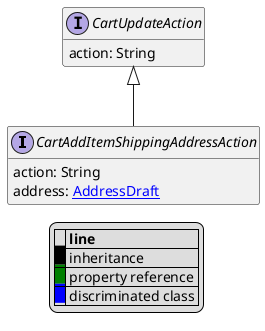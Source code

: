 @startuml

hide empty fields
hide empty methods
legend
|= |= line |
|<back:black>   </back>| inheritance |
|<back:green>   </back>| property reference |
|<back:blue>   </back>| discriminated class |
endlegend
interface CartAddItemShippingAddressAction [[CartAddItemShippingAddressAction.svg]] extends CartUpdateAction {
    action: String
    address: [[AddressDraft.svg AddressDraft]]
}
interface CartUpdateAction [[CartUpdateAction.svg]]  {
    action: String
}





@enduml
